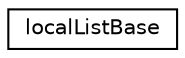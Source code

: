 digraph G
{
  edge [fontname="Helvetica",fontsize="10",labelfontname="Helvetica",labelfontsize="10"];
  node [fontname="Helvetica",fontsize="10",shape=record];
  rankdir=LR;
  Node1 [label="localListBase",height=0.2,width=0.4,color="black", fillcolor="white", style="filled",URL="$d8/da7/structlocalListBase.html"];
}

